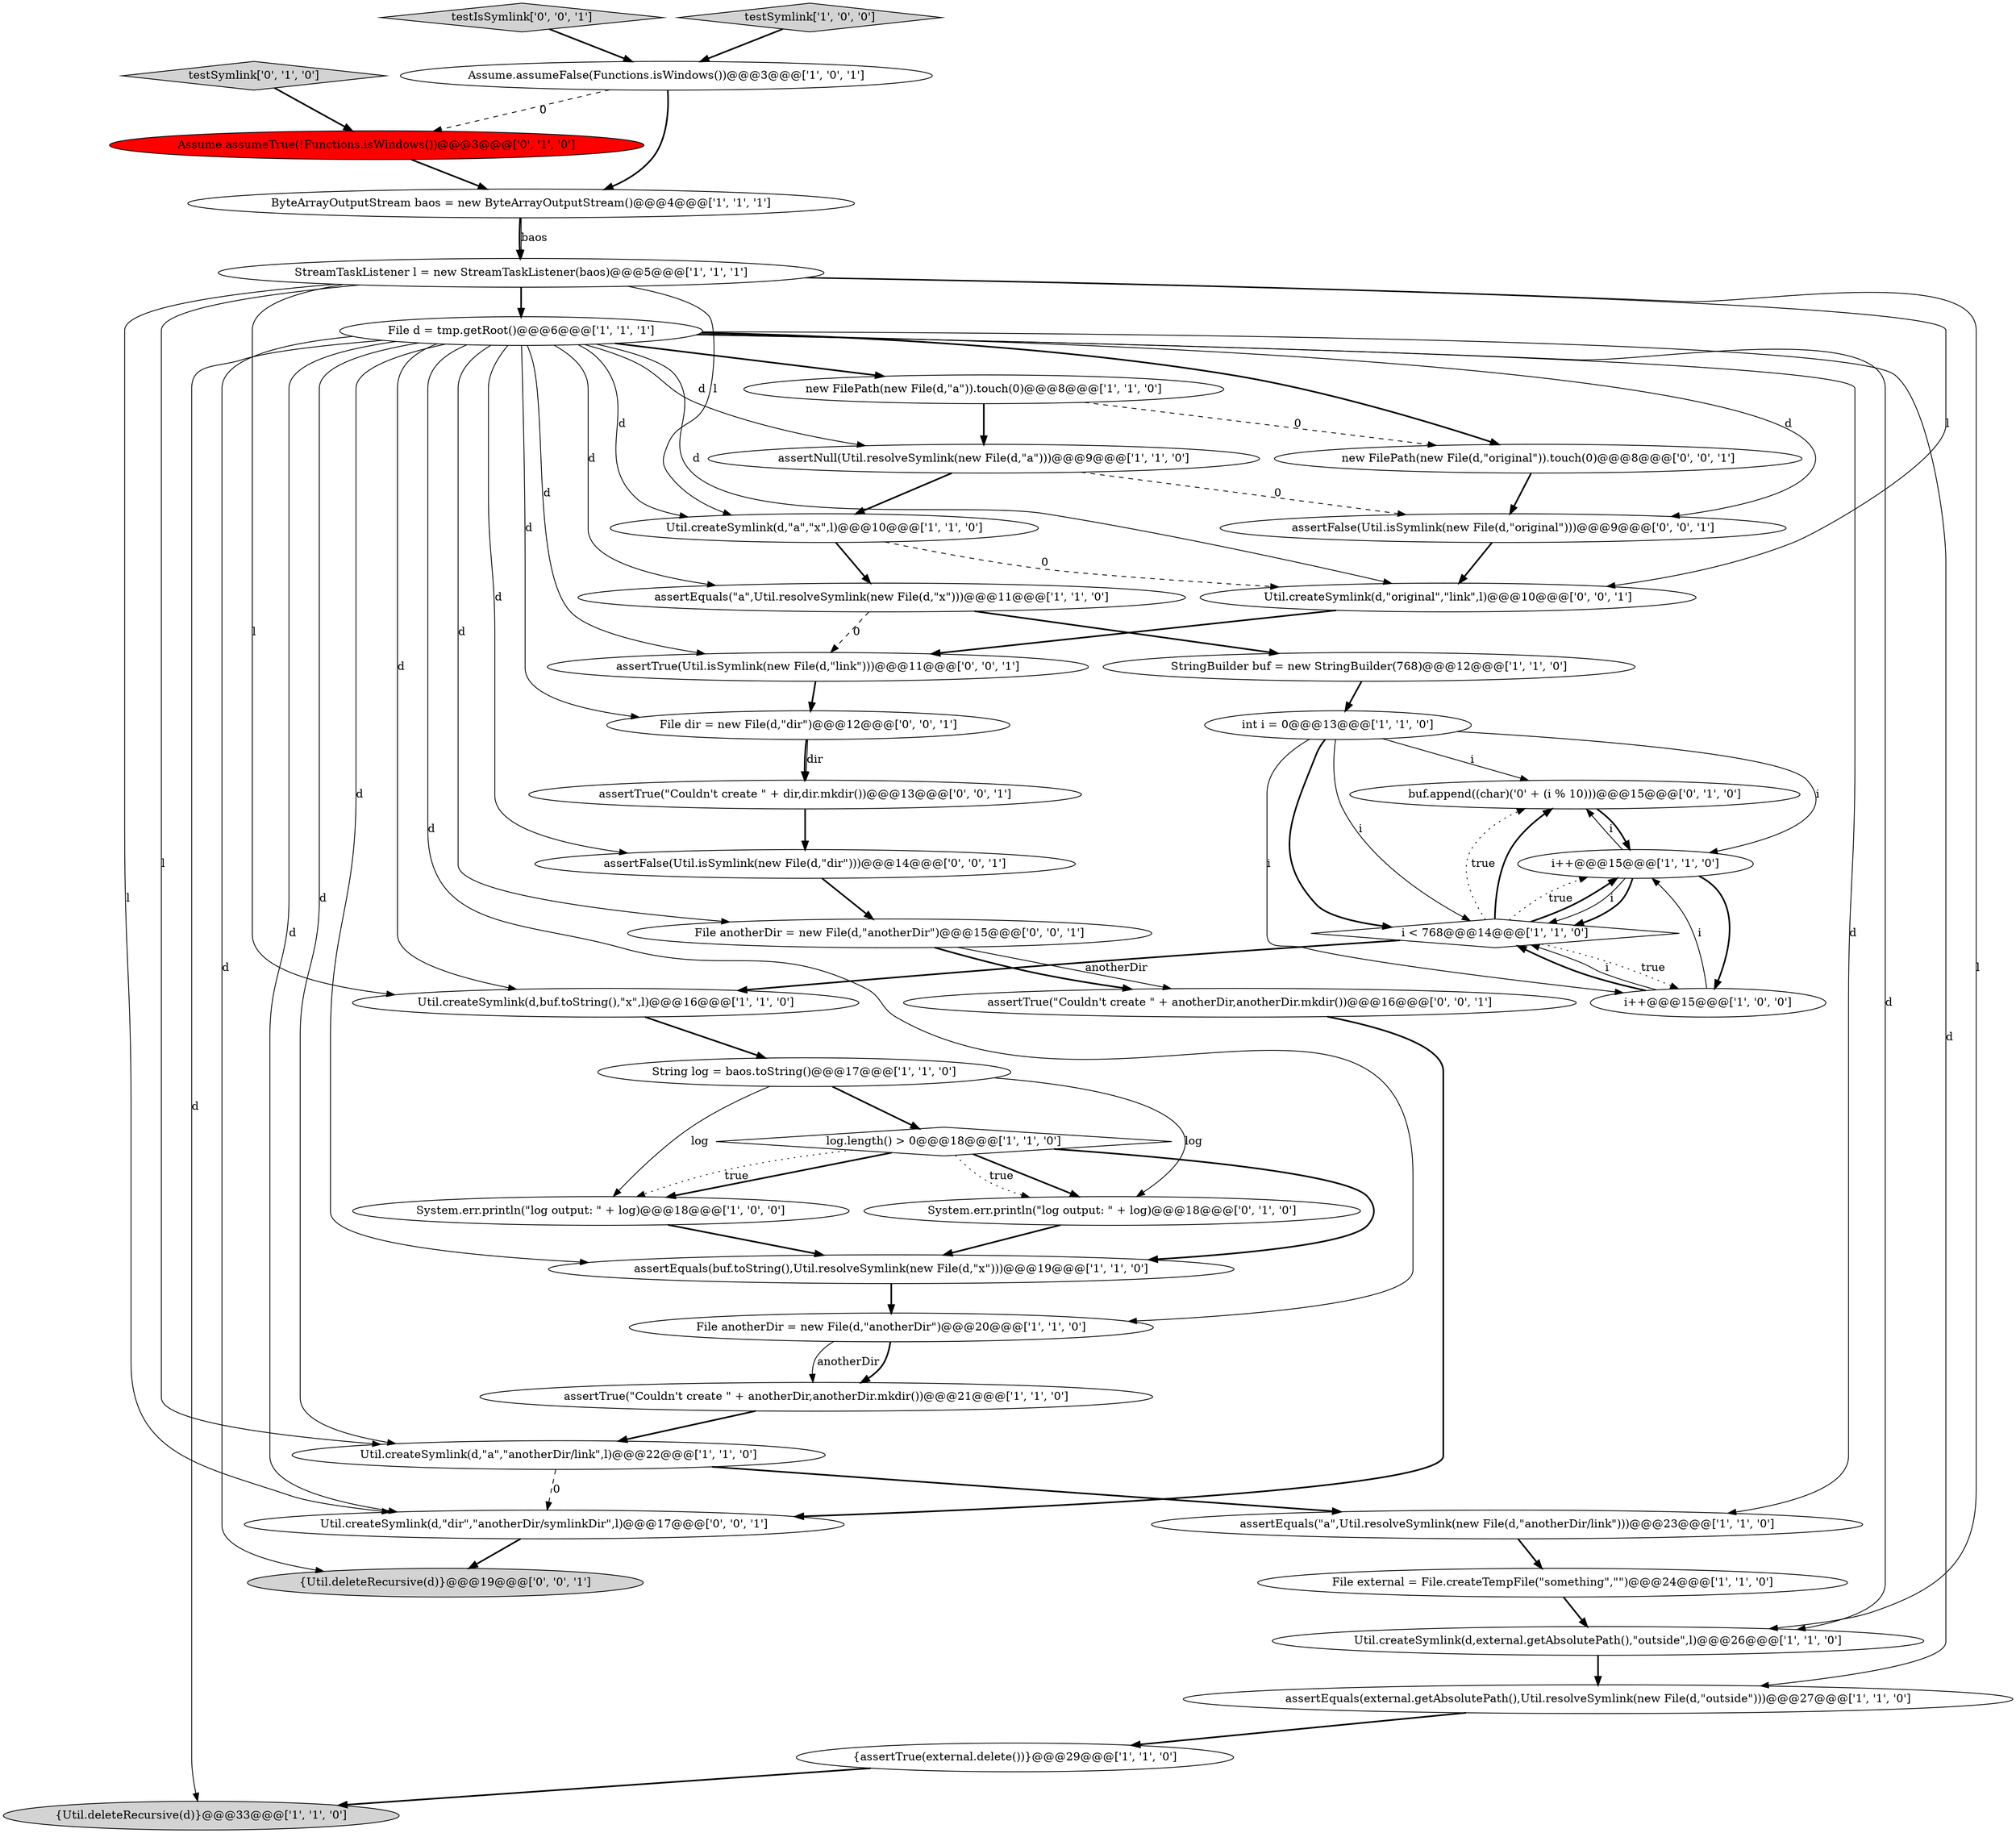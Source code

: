 digraph {
43 [style = filled, label = "new FilePath(new File(d,\"original\")).touch(0)@@@8@@@['0', '0', '1']", fillcolor = white, shape = ellipse image = "AAA0AAABBB3BBB"];
38 [style = filled, label = "testIsSymlink['0', '0', '1']", fillcolor = lightgray, shape = diamond image = "AAA0AAABBB3BBB"];
9 [style = filled, label = "StringBuilder buf = new StringBuilder(768)@@@12@@@['1', '1', '0']", fillcolor = white, shape = ellipse image = "AAA0AAABBB1BBB"];
14 [style = filled, label = "Util.createSymlink(d,buf.toString(),\"x\",l)@@@16@@@['1', '1', '0']", fillcolor = white, shape = ellipse image = "AAA0AAABBB1BBB"];
25 [style = filled, label = "File anotherDir = new File(d,\"anotherDir\")@@@20@@@['1', '1', '0']", fillcolor = white, shape = ellipse image = "AAA0AAABBB1BBB"];
20 [style = filled, label = "File external = File.createTempFile(\"something\",\"\")@@@24@@@['1', '1', '0']", fillcolor = white, shape = ellipse image = "AAA0AAABBB1BBB"];
28 [style = filled, label = "buf.append((char)('0' + (i % 10)))@@@15@@@['0', '1', '0']", fillcolor = white, shape = ellipse image = "AAA0AAABBB2BBB"];
37 [style = filled, label = "Util.createSymlink(d,\"original\",\"link\",l)@@@10@@@['0', '0', '1']", fillcolor = white, shape = ellipse image = "AAA0AAABBB3BBB"];
24 [style = filled, label = "StreamTaskListener l = new StreamTaskListener(baos)@@@5@@@['1', '1', '1']", fillcolor = white, shape = ellipse image = "AAA0AAABBB1BBB"];
7 [style = filled, label = "assertEquals(\"a\",Util.resolveSymlink(new File(d,\"anotherDir/link\")))@@@23@@@['1', '1', '0']", fillcolor = white, shape = ellipse image = "AAA0AAABBB1BBB"];
21 [style = filled, label = "assertTrue(\"Couldn't create \" + anotherDir,anotherDir.mkdir())@@@21@@@['1', '1', '0']", fillcolor = white, shape = ellipse image = "AAA0AAABBB1BBB"];
27 [style = filled, label = "Util.createSymlink(d,external.getAbsolutePath(),\"outside\",l)@@@26@@@['1', '1', '0']", fillcolor = white, shape = ellipse image = "AAA0AAABBB1BBB"];
41 [style = filled, label = "assertTrue(Util.isSymlink(new File(d,\"link\")))@@@11@@@['0', '0', '1']", fillcolor = white, shape = ellipse image = "AAA0AAABBB3BBB"];
36 [style = filled, label = "File dir = new File(d,\"dir\")@@@12@@@['0', '0', '1']", fillcolor = white, shape = ellipse image = "AAA0AAABBB3BBB"];
3 [style = filled, label = "new FilePath(new File(d,\"a\")).touch(0)@@@8@@@['1', '1', '0']", fillcolor = white, shape = ellipse image = "AAA0AAABBB1BBB"];
5 [style = filled, label = "File d = tmp.getRoot()@@@6@@@['1', '1', '1']", fillcolor = white, shape = ellipse image = "AAA0AAABBB1BBB"];
29 [style = filled, label = "testSymlink['0', '1', '0']", fillcolor = lightgray, shape = diamond image = "AAA0AAABBB2BBB"];
10 [style = filled, label = "testSymlink['1', '0', '0']", fillcolor = lightgray, shape = diamond image = "AAA0AAABBB1BBB"];
4 [style = filled, label = "{assertTrue(external.delete())}@@@29@@@['1', '1', '0']", fillcolor = white, shape = ellipse image = "AAA0AAABBB1BBB"];
13 [style = filled, label = "Assume.assumeFalse(Functions.isWindows())@@@3@@@['1', '0', '1']", fillcolor = white, shape = ellipse image = "AAA0AAABBB1BBB"];
19 [style = filled, label = "String log = baos.toString()@@@17@@@['1', '1', '0']", fillcolor = white, shape = ellipse image = "AAA0AAABBB1BBB"];
33 [style = filled, label = "{Util.deleteRecursive(d)}@@@19@@@['0', '0', '1']", fillcolor = lightgray, shape = ellipse image = "AAA0AAABBB3BBB"];
30 [style = filled, label = "System.err.println(\"log output: \" + log)@@@18@@@['0', '1', '0']", fillcolor = white, shape = ellipse image = "AAA0AAABBB2BBB"];
1 [style = filled, label = "i++@@@15@@@['1', '0', '0']", fillcolor = white, shape = ellipse image = "AAA0AAABBB1BBB"];
31 [style = filled, label = "Assume.assumeTrue(!Functions.isWindows())@@@3@@@['0', '1', '0']", fillcolor = red, shape = ellipse image = "AAA1AAABBB2BBB"];
35 [style = filled, label = "assertFalse(Util.isSymlink(new File(d,\"original\")))@@@9@@@['0', '0', '1']", fillcolor = white, shape = ellipse image = "AAA0AAABBB3BBB"];
12 [style = filled, label = "i++@@@15@@@['1', '1', '0']", fillcolor = white, shape = ellipse image = "AAA0AAABBB1BBB"];
11 [style = filled, label = "Util.createSymlink(d,\"a\",\"x\",l)@@@10@@@['1', '1', '0']", fillcolor = white, shape = ellipse image = "AAA0AAABBB1BBB"];
40 [style = filled, label = "assertTrue(\"Couldn't create \" + anotherDir,anotherDir.mkdir())@@@16@@@['0', '0', '1']", fillcolor = white, shape = ellipse image = "AAA0AAABBB3BBB"];
16 [style = filled, label = "i < 768@@@14@@@['1', '1', '0']", fillcolor = white, shape = diamond image = "AAA0AAABBB1BBB"];
17 [style = filled, label = "Util.createSymlink(d,\"a\",\"anotherDir/link\",l)@@@22@@@['1', '1', '0']", fillcolor = white, shape = ellipse image = "AAA0AAABBB1BBB"];
15 [style = filled, label = "{Util.deleteRecursive(d)}@@@33@@@['1', '1', '0']", fillcolor = lightgray, shape = ellipse image = "AAA0AAABBB1BBB"];
8 [style = filled, label = "assertEquals(buf.toString(),Util.resolveSymlink(new File(d,\"x\")))@@@19@@@['1', '1', '0']", fillcolor = white, shape = ellipse image = "AAA0AAABBB1BBB"];
34 [style = filled, label = "assertTrue(\"Couldn't create \" + dir,dir.mkdir())@@@13@@@['0', '0', '1']", fillcolor = white, shape = ellipse image = "AAA0AAABBB3BBB"];
23 [style = filled, label = "assertEquals(external.getAbsolutePath(),Util.resolveSymlink(new File(d,\"outside\")))@@@27@@@['1', '1', '0']", fillcolor = white, shape = ellipse image = "AAA0AAABBB1BBB"];
32 [style = filled, label = "File anotherDir = new File(d,\"anotherDir\")@@@15@@@['0', '0', '1']", fillcolor = white, shape = ellipse image = "AAA0AAABBB3BBB"];
22 [style = filled, label = "log.length() > 0@@@18@@@['1', '1', '0']", fillcolor = white, shape = diamond image = "AAA0AAABBB1BBB"];
6 [style = filled, label = "assertNull(Util.resolveSymlink(new File(d,\"a\")))@@@9@@@['1', '1', '0']", fillcolor = white, shape = ellipse image = "AAA0AAABBB1BBB"];
26 [style = filled, label = "int i = 0@@@13@@@['1', '1', '0']", fillcolor = white, shape = ellipse image = "AAA0AAABBB1BBB"];
39 [style = filled, label = "Util.createSymlink(d,\"dir\",\"anotherDir/symlinkDir\",l)@@@17@@@['0', '0', '1']", fillcolor = white, shape = ellipse image = "AAA0AAABBB3BBB"];
0 [style = filled, label = "ByteArrayOutputStream baos = new ByteArrayOutputStream()@@@4@@@['1', '1', '1']", fillcolor = white, shape = ellipse image = "AAA0AAABBB1BBB"];
18 [style = filled, label = "System.err.println(\"log output: \" + log)@@@18@@@['1', '0', '0']", fillcolor = white, shape = ellipse image = "AAA0AAABBB1BBB"];
42 [style = filled, label = "assertFalse(Util.isSymlink(new File(d,\"dir\")))@@@14@@@['0', '0', '1']", fillcolor = white, shape = ellipse image = "AAA0AAABBB3BBB"];
2 [style = filled, label = "assertEquals(\"a\",Util.resolveSymlink(new File(d,\"x\")))@@@11@@@['1', '1', '0']", fillcolor = white, shape = ellipse image = "AAA0AAABBB1BBB"];
5->3 [style = bold, label=""];
5->27 [style = solid, label="d"];
4->15 [style = bold, label=""];
5->39 [style = solid, label="d"];
24->11 [style = solid, label="l"];
5->37 [style = solid, label="d"];
26->1 [style = solid, label="i"];
24->17 [style = solid, label="l"];
22->30 [style = bold, label=""];
12->28 [style = solid, label="i"];
6->35 [style = dashed, label="0"];
20->27 [style = bold, label=""];
9->26 [style = bold, label=""];
22->8 [style = bold, label=""];
25->21 [style = solid, label="anotherDir"];
19->18 [style = solid, label="log"];
5->32 [style = solid, label="d"];
43->35 [style = bold, label=""];
35->37 [style = bold, label=""];
6->11 [style = bold, label=""];
0->24 [style = bold, label=""];
24->37 [style = solid, label="l"];
16->14 [style = bold, label=""];
24->39 [style = solid, label="l"];
2->41 [style = dashed, label="0"];
30->8 [style = bold, label=""];
36->34 [style = solid, label="dir"];
25->21 [style = bold, label=""];
5->7 [style = solid, label="d"];
5->35 [style = solid, label="d"];
5->2 [style = solid, label="d"];
34->42 [style = bold, label=""];
2->9 [style = bold, label=""];
12->1 [style = bold, label=""];
5->41 [style = solid, label="d"];
24->5 [style = bold, label=""];
5->11 [style = solid, label="d"];
5->23 [style = solid, label="d"];
26->16 [style = bold, label=""];
22->18 [style = bold, label=""];
5->25 [style = solid, label="d"];
13->31 [style = dashed, label="0"];
16->1 [style = dotted, label="true"];
1->16 [style = bold, label=""];
1->12 [style = solid, label="i"];
5->6 [style = solid, label="d"];
42->32 [style = bold, label=""];
26->16 [style = solid, label="i"];
19->22 [style = bold, label=""];
13->0 [style = bold, label=""];
5->8 [style = solid, label="d"];
17->39 [style = dashed, label="0"];
22->18 [style = dotted, label="true"];
5->14 [style = solid, label="d"];
31->0 [style = bold, label=""];
19->30 [style = solid, label="log"];
37->41 [style = bold, label=""];
5->33 [style = solid, label="d"];
32->40 [style = solid, label="anotherDir"];
5->36 [style = solid, label="d"];
3->6 [style = bold, label=""];
14->19 [style = bold, label=""];
7->20 [style = bold, label=""];
28->12 [style = bold, label=""];
39->33 [style = bold, label=""];
5->15 [style = solid, label="d"];
5->42 [style = solid, label="d"];
41->36 [style = bold, label=""];
40->39 [style = bold, label=""];
10->13 [style = bold, label=""];
32->40 [style = bold, label=""];
26->12 [style = solid, label="i"];
18->8 [style = bold, label=""];
36->34 [style = bold, label=""];
16->12 [style = dotted, label="true"];
12->16 [style = solid, label="i"];
29->31 [style = bold, label=""];
23->4 [style = bold, label=""];
0->24 [style = solid, label="baos"];
24->27 [style = solid, label="l"];
26->28 [style = solid, label="i"];
12->16 [style = bold, label=""];
24->14 [style = solid, label="l"];
11->2 [style = bold, label=""];
5->43 [style = bold, label=""];
17->7 [style = bold, label=""];
5->17 [style = solid, label="d"];
1->16 [style = solid, label="i"];
16->28 [style = bold, label=""];
3->43 [style = dashed, label="0"];
11->37 [style = dashed, label="0"];
27->23 [style = bold, label=""];
16->28 [style = dotted, label="true"];
22->30 [style = dotted, label="true"];
38->13 [style = bold, label=""];
16->12 [style = bold, label=""];
8->25 [style = bold, label=""];
21->17 [style = bold, label=""];
}
